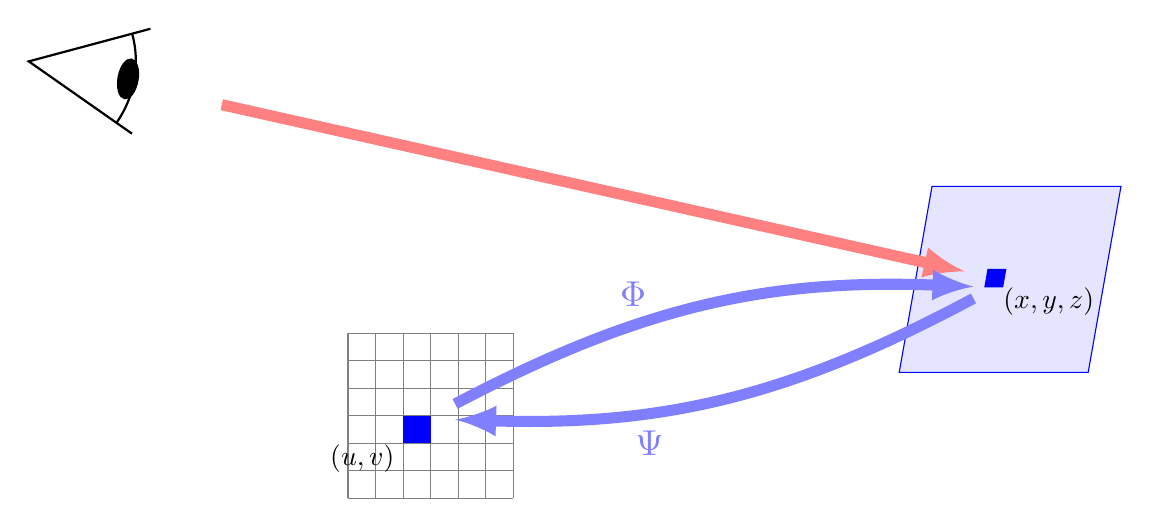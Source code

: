 \begin{tikzpicture}[scale=1]

% Oeil
% eye from Izaak Neutelings https://tikz.net/hyperbola/
\def\le{0.8}  % eye size eye
\def\ange{25} % eye opening angle
\def\lb{1.2}  % outgoing beam length
\def\ang{170} % outgoing beam scattering
\begin{scope}[shift={(-4,2)},scale=2,shift={(\ang:\lb+1.2*\le)},rotate=\ang+180]
  \coordinate (C) at (0,0);
  \draw[thick] (\ange:\le) -- (0,0) -- (-\ange:\le);
  \draw[thick] (\ange:0.85*\le) arc(\ange:-\ange:0.85*\le);
  %\draw[fill,brown] (0.75*\le,0) ellipse ({0.10*\le} and {0.21*\le});
  \draw[fill] (0.8*\le,0) ellipse ({0.08*\le} and {0.16*\le});
\end{scope}

% Pyramide
\begin{scope}[shift={(4,0)},scale=4]
\coordinate (P) at (0,0);
\draw[blue, fill=blue!10] (-0.3,-0.3) -- ++(80:0.6) -- ++(0.6,0) -- ++(-100:0.6) -- +(-0.6,0) -- cycle;
\fill[blue,scale=0.1] (-0.3,-0.3) -- ++(80:0.6) -- ++(0.6,0) -- ++(-100:0.6) -- +(-0.6,0) -- cycle;
\end{scope}

\draw[very thick,->,>=latex,red!50, line width=4pt] ($(C)!0.2!(P)$) -- ($(C)!0.97!(P)$);

\draw[scale=0.7,step=0.5, gray] (-6,-4) grid ++(3,3);
\fill[blue, scale=0.7] (-5,-3) rectangle ++ (0.5,0.5);

\node[blue, scale=4] at (P) {};
\node[below right] at (P) {$(x,y,z)$};

\coordinate (T) at (-4.55,-2) ;
\node[below right] at (T) {$(u,v)$};

\draw[very thick,->,>=latex,blue!50, line width=4pt] ($(T)!0.2!(P)$) to[pos=0.35,bend left=15] node[above,scale=1.3]{$\Phi$} ($(T)!0.97!(P)+ (0,-0.05)$) ;

\draw[very thick,<-,>=latex,blue!50, line width=4pt] ($(T)!0.2!(P) + (0,-0.2)$) to[pos=0.35,bend right=15] node[below,scale=1.3]{$\Psi$} ($(T)!0.97!(P) + (0,-0.2)$) ;
\end{tikzpicture}
